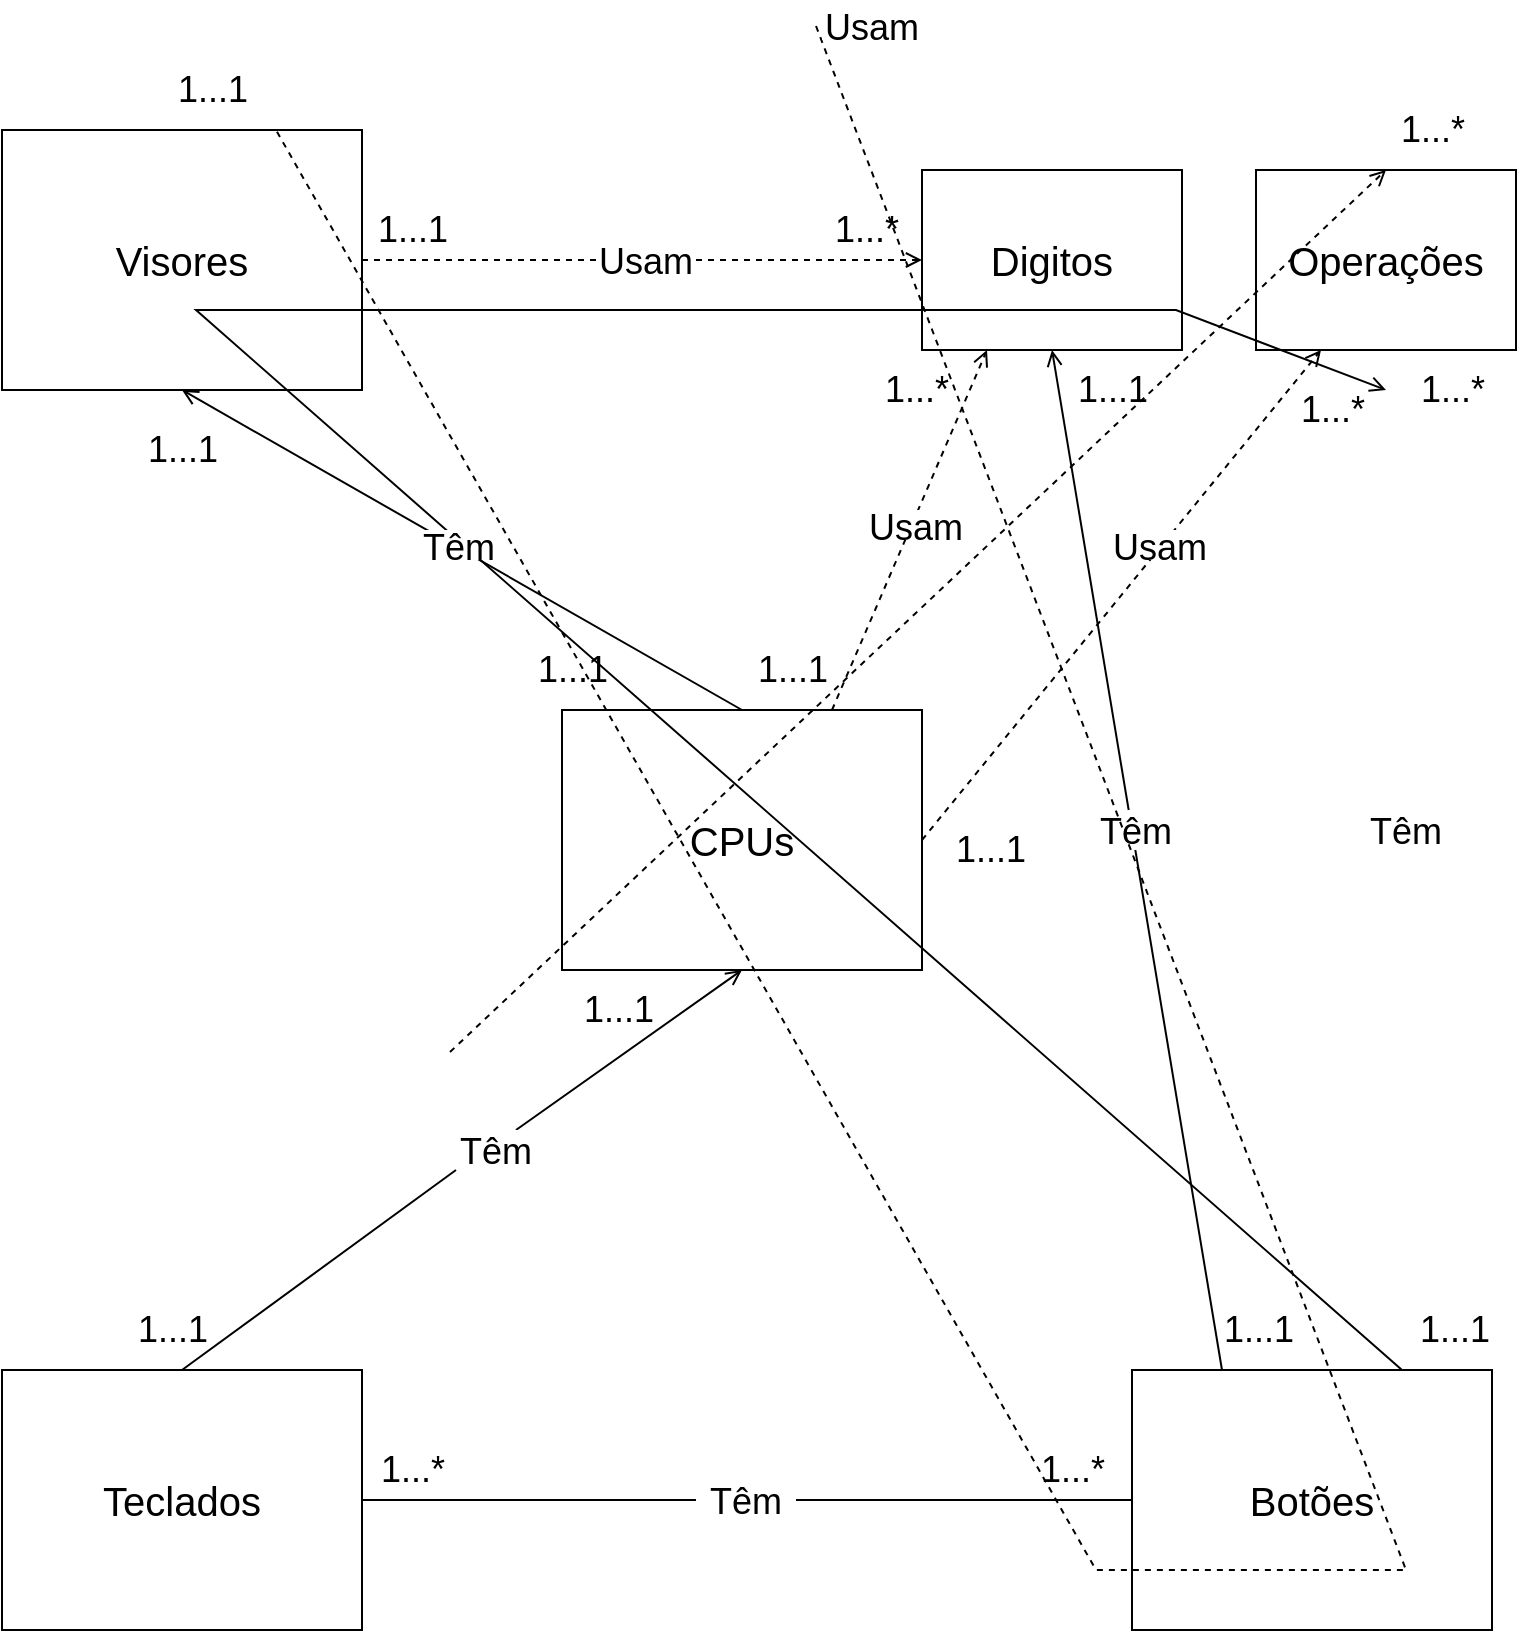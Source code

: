 <mxfile version="17.4.0" type="github">
  <diagram id="N7P-d8ys1Z3ynuPxni_u" name="Page-1">
    <mxGraphModel dx="1422" dy="698" grid="1" gridSize="10" guides="1" tooltips="1" connect="1" arrows="1" fold="1" page="1" pageScale="1" pageWidth="850" pageHeight="1100" math="0" shadow="0">
      <root>
        <mxCell id="0" />
        <mxCell id="1" parent="0" />
        <mxCell id="z8yNy6QyRrB9x9KH0-Q1-44" value="" style="endArrow=open;html=1;rounded=0;fontSize=20;endFill=0;exitX=1;exitY=0.5;exitDx=0;exitDy=0;entryX=0;entryY=0.5;entryDx=0;entryDy=0;dashed=1;" parent="1" source="z8yNy6QyRrB9x9KH0-Q1-16" target="z8yNy6QyRrB9x9KH0-Q1-2" edge="1">
          <mxGeometry width="50" height="50" relative="1" as="geometry">
            <mxPoint x="353" y="395" as="sourcePoint" />
            <mxPoint x="513" y="395" as="targetPoint" />
          </mxGeometry>
        </mxCell>
        <mxCell id="z8yNy6QyRrB9x9KH0-Q1-1" value="&lt;font style=&quot;font-size: 20px&quot;&gt;Visores&lt;/font&gt;" style="rounded=0;whiteSpace=wrap;html=1;" parent="1" vertex="1">
          <mxGeometry x="53" y="190" width="180" height="130" as="geometry" />
        </mxCell>
        <mxCell id="z8yNy6QyRrB9x9KH0-Q1-2" value="&lt;font style=&quot;font-size: 20px&quot;&gt;Digitos&lt;/font&gt;" style="rounded=0;whiteSpace=wrap;html=1;" parent="1" vertex="1">
          <mxGeometry x="513" y="210" width="130" height="90" as="geometry" />
        </mxCell>
        <mxCell id="z8yNy6QyRrB9x9KH0-Q1-3" value="&lt;font style=&quot;font-size: 20px&quot;&gt;CPUs&lt;/font&gt;" style="rounded=0;whiteSpace=wrap;html=1;" parent="1" vertex="1">
          <mxGeometry x="333" y="480" width="180" height="130" as="geometry" />
        </mxCell>
        <mxCell id="z8yNy6QyRrB9x9KH0-Q1-4" value="&lt;font style=&quot;font-size: 20px&quot;&gt;Teclados&lt;/font&gt;" style="rounded=0;whiteSpace=wrap;html=1;" parent="1" vertex="1">
          <mxGeometry x="53" y="810" width="180" height="130" as="geometry" />
        </mxCell>
        <mxCell id="z8yNy6QyRrB9x9KH0-Q1-5" value="&lt;font style=&quot;font-size: 20px&quot;&gt;Botões&lt;/font&gt;" style="rounded=0;whiteSpace=wrap;html=1;" parent="1" vertex="1">
          <mxGeometry x="618" y="810" width="180" height="130" as="geometry" />
        </mxCell>
        <mxCell id="z8yNy6QyRrB9x9KH0-Q1-6" value="" style="endArrow=none;html=1;rounded=0;fontSize=20;endFill=0;exitX=0;exitY=0.5;exitDx=0;exitDy=0;entryX=1;entryY=0.5;entryDx=0;entryDy=0;" parent="1" source="z8yNy6QyRrB9x9KH0-Q1-5" target="z8yNy6QyRrB9x9KH0-Q1-4" edge="1">
          <mxGeometry width="50" height="50" relative="1" as="geometry">
            <mxPoint x="188" y="950" as="sourcePoint" />
            <mxPoint x="423" y="750" as="targetPoint" />
          </mxGeometry>
        </mxCell>
        <mxCell id="z8yNy6QyRrB9x9KH0-Q1-7" value="" style="endArrow=open;html=1;rounded=0;fontSize=20;endFill=0;exitX=0.25;exitY=0;exitDx=0;exitDy=0;entryX=0.5;entryY=1;entryDx=0;entryDy=0;" parent="1" source="z8yNy6QyRrB9x9KH0-Q1-5" target="z8yNy6QyRrB9x9KH0-Q1-2" edge="1">
          <mxGeometry width="50" height="50" relative="1" as="geometry">
            <mxPoint x="468" y="620" as="sourcePoint" />
            <mxPoint x="545.5" y="440" as="targetPoint" />
          </mxGeometry>
        </mxCell>
        <mxCell id="z8yNy6QyRrB9x9KH0-Q1-8" value="&lt;font style=&quot;font-size: 18px&quot;&gt;Têm&lt;/font&gt;" style="text;html=1;strokeColor=none;fillColor=default;align=center;verticalAlign=middle;whiteSpace=wrap;rounded=0;fontSize=20;" parent="1" vertex="1">
          <mxGeometry x="400" y="865" width="50" height="20" as="geometry" />
        </mxCell>
        <mxCell id="z8yNy6QyRrB9x9KH0-Q1-9" value="&lt;font style=&quot;font-size: 20px&quot;&gt;Operações&lt;/font&gt;" style="rounded=0;whiteSpace=wrap;html=1;" parent="1" vertex="1">
          <mxGeometry x="680" y="210" width="130" height="90" as="geometry" />
        </mxCell>
        <mxCell id="z8yNy6QyRrB9x9KH0-Q1-10" value="" style="endArrow=open;html=1;rounded=0;fontSize=20;endFill=0;exitX=0.75;exitY=0;exitDx=0;exitDy=0;entryX=0.5;entryY=1;entryDx=0;entryDy=0;" parent="1" source="z8yNy6QyRrB9x9KH0-Q1-5" edge="1">
          <mxGeometry width="50" height="50" relative="1" as="geometry">
            <mxPoint x="150" y="280" as="sourcePoint" />
            <mxPoint x="745" y="320" as="targetPoint" />
            <Array as="points">
              <mxPoint x="150" y="280" />
              <mxPoint x="570" y="280" />
              <mxPoint x="640" y="280" />
            </Array>
          </mxGeometry>
        </mxCell>
        <mxCell id="z8yNy6QyRrB9x9KH0-Q1-11" value="&lt;font style=&quot;font-size: 18px&quot;&gt;Têm&lt;/font&gt;" style="text;html=1;strokeColor=none;fillColor=default;align=center;verticalAlign=middle;whiteSpace=wrap;rounded=0;fontSize=20;" parent="1" vertex="1">
          <mxGeometry x="600" y="530" width="40" height="20" as="geometry" />
        </mxCell>
        <mxCell id="z8yNy6QyRrB9x9KH0-Q1-12" value="&lt;font style=&quot;font-size: 18px&quot;&gt;Têm&lt;/font&gt;" style="text;html=1;strokeColor=none;fillColor=default;align=center;verticalAlign=middle;whiteSpace=wrap;rounded=0;fontSize=20;" parent="1" vertex="1">
          <mxGeometry x="730" y="530" width="50" height="20" as="geometry" />
        </mxCell>
        <mxCell id="z8yNy6QyRrB9x9KH0-Q1-15" value="" style="endArrow=none;html=1;rounded=0;fontSize=20;endFill=0;exitX=0;exitY=0.5;exitDx=0;exitDy=0;entryX=1;entryY=0.5;entryDx=0;entryDy=0;dashed=1;startArrow=none;" parent="1" source="z8yNy6QyRrB9x9KH0-Q1-16" target="z8yNy6QyRrB9x9KH0-Q1-1" edge="1">
          <mxGeometry width="50" height="50" relative="1" as="geometry">
            <mxPoint x="450" y="760" as="sourcePoint" />
            <mxPoint x="320" y="290" as="targetPoint" />
          </mxGeometry>
        </mxCell>
        <mxCell id="z8yNy6QyRrB9x9KH0-Q1-17" value="" style="endArrow=open;html=1;rounded=0;fontSize=20;endFill=0;exitX=0.5;exitY=0;exitDx=0;exitDy=0;entryX=0.5;entryY=1;entryDx=0;entryDy=0;" parent="1" source="z8yNy6QyRrB9x9KH0-Q1-3" target="z8yNy6QyRrB9x9KH0-Q1-1" edge="1">
          <mxGeometry width="50" height="50" relative="1" as="geometry">
            <mxPoint x="290" y="580" as="sourcePoint" />
            <mxPoint x="10" y="580" as="targetPoint" />
          </mxGeometry>
        </mxCell>
        <mxCell id="z8yNy6QyRrB9x9KH0-Q1-18" value="&lt;font style=&quot;font-size: 18px&quot;&gt;Têm&lt;/font&gt;" style="text;html=1;strokeColor=none;fillColor=default;align=center;verticalAlign=middle;whiteSpace=wrap;rounded=0;fontSize=20;" parent="1" vertex="1">
          <mxGeometry x="260" y="390" width="43" height="15" as="geometry" />
        </mxCell>
        <mxCell id="z8yNy6QyRrB9x9KH0-Q1-21" value="" style="endArrow=open;html=1;rounded=0;fontSize=20;endFill=0;exitX=0.75;exitY=0;exitDx=0;exitDy=0;entryX=0.5;entryY=1;entryDx=0;entryDy=0;startArrow=none;" parent="1" source="z8yNy6QyRrB9x9KH0-Q1-22" target="z8yNy6QyRrB9x9KH0-Q1-3" edge="1">
          <mxGeometry width="50" height="50" relative="1" as="geometry">
            <mxPoint x="320" y="790" as="sourcePoint" />
            <mxPoint x="40" y="630" as="targetPoint" />
          </mxGeometry>
        </mxCell>
        <mxCell id="z8yNy6QyRrB9x9KH0-Q1-24" value="" style="endArrow=open;html=1;rounded=0;fontSize=20;endFill=0;exitX=0.75;exitY=0;exitDx=0;exitDy=0;entryX=0.25;entryY=1;entryDx=0;entryDy=0;dashed=1;" parent="1" source="z8yNy6QyRrB9x9KH0-Q1-3" target="z8yNy6QyRrB9x9KH0-Q1-2" edge="1">
          <mxGeometry width="50" height="50" relative="1" as="geometry">
            <mxPoint x="250" y="500" as="sourcePoint" />
            <mxPoint x="530" y="300" as="targetPoint" />
          </mxGeometry>
        </mxCell>
        <mxCell id="z8yNy6QyRrB9x9KH0-Q1-25" value="&lt;font style=&quot;font-size: 18px&quot;&gt;Usam&lt;/font&gt;" style="text;html=1;strokeColor=none;fillColor=default;align=center;verticalAlign=middle;whiteSpace=wrap;rounded=0;fontSize=20;" parent="1" vertex="1">
          <mxGeometry x="485" y="380" width="50" height="15" as="geometry" />
        </mxCell>
        <mxCell id="z8yNy6QyRrB9x9KH0-Q1-26" value="" style="endArrow=none;html=1;rounded=0;fontSize=20;endFill=0;dashed=1;startArrow=none;" parent="1" edge="1">
          <mxGeometry width="50" height="50" relative="1" as="geometry">
            <mxPoint x="460" y="138" as="sourcePoint" />
            <mxPoint x="190" y="190" as="targetPoint" />
            <Array as="points">
              <mxPoint x="755" y="910" />
              <mxPoint x="600" y="910" />
            </Array>
          </mxGeometry>
        </mxCell>
        <mxCell id="z8yNy6QyRrB9x9KH0-Q1-29" value="&lt;font style=&quot;font-size: 18px&quot;&gt;1...*&lt;/font&gt;" style="text;html=1;strokeColor=none;fillColor=none;align=center;verticalAlign=middle;whiteSpace=wrap;rounded=0;fontSize=18;" parent="1" vertex="1">
          <mxGeometry x="240" y="850" width="37" height="20" as="geometry" />
        </mxCell>
        <mxCell id="z8yNy6QyRrB9x9KH0-Q1-30" value="&lt;font style=&quot;font-size: 18px&quot;&gt;1...*&lt;/font&gt;" style="text;html=1;strokeColor=none;fillColor=none;align=center;verticalAlign=middle;whiteSpace=wrap;rounded=0;fontSize=18;" parent="1" vertex="1">
          <mxGeometry x="570" y="850" width="37" height="20" as="geometry" />
        </mxCell>
        <mxCell id="z8yNy6QyRrB9x9KH0-Q1-31" value="&lt;font style=&quot;font-size: 18px&quot;&gt;1...1&lt;/font&gt;" style="text;html=1;strokeColor=none;fillColor=none;align=center;verticalAlign=middle;whiteSpace=wrap;rounded=0;fontSize=18;" parent="1" vertex="1">
          <mxGeometry x="343" y="620" width="37" height="20" as="geometry" />
        </mxCell>
        <mxCell id="z8yNy6QyRrB9x9KH0-Q1-32" value="&lt;font style=&quot;font-size: 18px&quot;&gt;1...1&lt;/font&gt;" style="text;html=1;strokeColor=none;fillColor=none;align=center;verticalAlign=middle;whiteSpace=wrap;rounded=0;fontSize=18;" parent="1" vertex="1">
          <mxGeometry x="120" y="780" width="37" height="20" as="geometry" />
        </mxCell>
        <mxCell id="z8yNy6QyRrB9x9KH0-Q1-34" value="&lt;font style=&quot;font-size: 18px&quot;&gt;1...1&lt;/font&gt;" style="text;html=1;strokeColor=none;fillColor=none;align=center;verticalAlign=middle;whiteSpace=wrap;rounded=0;fontSize=18;" parent="1" vertex="1">
          <mxGeometry x="590" y="310" width="37" height="20" as="geometry" />
        </mxCell>
        <mxCell id="z8yNy6QyRrB9x9KH0-Q1-35" value="&lt;font style=&quot;font-size: 18px&quot;&gt;1...1&lt;/font&gt;" style="text;html=1;strokeColor=none;fillColor=none;align=center;verticalAlign=middle;whiteSpace=wrap;rounded=0;fontSize=18;" parent="1" vertex="1">
          <mxGeometry x="663" y="780" width="37" height="20" as="geometry" />
        </mxCell>
        <mxCell id="z8yNy6QyRrB9x9KH0-Q1-36" value="&lt;font style=&quot;font-size: 18px&quot;&gt;1...*&lt;/font&gt;" style="text;html=1;strokeColor=none;fillColor=none;align=center;verticalAlign=middle;whiteSpace=wrap;rounded=0;fontSize=18;" parent="1" vertex="1">
          <mxGeometry x="760" y="310" width="37" height="20" as="geometry" />
        </mxCell>
        <mxCell id="z8yNy6QyRrB9x9KH0-Q1-37" value="&lt;font style=&quot;font-size: 18px&quot;&gt;1...1&lt;/font&gt;" style="text;html=1;strokeColor=none;fillColor=none;align=center;verticalAlign=middle;whiteSpace=wrap;rounded=0;fontSize=18;" parent="1" vertex="1">
          <mxGeometry x="761" y="780" width="37" height="20" as="geometry" />
        </mxCell>
        <mxCell id="z8yNy6QyRrB9x9KH0-Q1-38" value="&lt;font style=&quot;font-size: 18px&quot;&gt;1...*&lt;/font&gt;" style="text;html=1;strokeColor=none;fillColor=none;align=center;verticalAlign=middle;whiteSpace=wrap;rounded=0;fontSize=18;" parent="1" vertex="1">
          <mxGeometry x="491.5" y="310" width="37" height="20" as="geometry" />
        </mxCell>
        <mxCell id="z8yNy6QyRrB9x9KH0-Q1-39" value="&lt;font style=&quot;font-size: 18px&quot;&gt;1...1&lt;/font&gt;" style="text;html=1;strokeColor=none;fillColor=none;align=center;verticalAlign=middle;whiteSpace=wrap;rounded=0;fontSize=18;" parent="1" vertex="1">
          <mxGeometry x="430" y="450" width="37" height="20" as="geometry" />
        </mxCell>
        <mxCell id="z8yNy6QyRrB9x9KH0-Q1-40" value="&lt;font style=&quot;font-size: 18px&quot;&gt;1...*&lt;/font&gt;" style="text;html=1;strokeColor=none;fillColor=none;align=center;verticalAlign=middle;whiteSpace=wrap;rounded=0;fontSize=18;" parent="1" vertex="1">
          <mxGeometry x="750" y="180" width="37" height="20" as="geometry" />
        </mxCell>
        <mxCell id="z8yNy6QyRrB9x9KH0-Q1-41" value="&lt;font style=&quot;font-size: 18px&quot;&gt;1...1&lt;/font&gt;" style="text;html=1;strokeColor=none;fillColor=none;align=center;verticalAlign=middle;whiteSpace=wrap;rounded=0;fontSize=18;" parent="1" vertex="1">
          <mxGeometry x="140" y="160" width="37" height="20" as="geometry" />
        </mxCell>
        <mxCell id="z8yNy6QyRrB9x9KH0-Q1-42" value="&lt;font style=&quot;font-size: 18px&quot;&gt;1...*&lt;/font&gt;" style="text;html=1;strokeColor=none;fillColor=none;align=center;verticalAlign=middle;whiteSpace=wrap;rounded=0;fontSize=18;" parent="1" vertex="1">
          <mxGeometry x="467" y="230" width="37" height="20" as="geometry" />
        </mxCell>
        <mxCell id="z8yNy6QyRrB9x9KH0-Q1-43" value="&lt;font style=&quot;font-size: 18px&quot;&gt;1...1&lt;/font&gt;" style="text;html=1;strokeColor=none;fillColor=none;align=center;verticalAlign=middle;whiteSpace=wrap;rounded=0;fontSize=18;" parent="1" vertex="1">
          <mxGeometry x="240" y="230" width="37" height="20" as="geometry" />
        </mxCell>
        <mxCell id="z8yNy6QyRrB9x9KH0-Q1-16" value="&lt;font style=&quot;font-size: 18px&quot;&gt;Usam&lt;/font&gt;" style="text;html=1;strokeColor=none;fillColor=default;align=center;verticalAlign=middle;whiteSpace=wrap;rounded=0;fontSize=20;" parent="1" vertex="1">
          <mxGeometry x="350" y="247.5" width="50" height="15" as="geometry" />
        </mxCell>
        <mxCell id="z8yNy6QyRrB9x9KH0-Q1-27" value="&lt;font style=&quot;font-size: 18px&quot;&gt;Usam&lt;/font&gt;" style="text;html=1;strokeColor=none;fillColor=default;align=center;verticalAlign=middle;whiteSpace=wrap;rounded=0;fontSize=20;" parent="1" vertex="1">
          <mxGeometry x="463" y="130" width="50" height="15" as="geometry" />
        </mxCell>
        <mxCell id="z8yNy6QyRrB9x9KH0-Q1-48" value="" style="endArrow=open;html=1;rounded=0;fontSize=20;endFill=0;exitX=0.5;exitY=0;exitDx=0;exitDy=0;dashed=1;entryX=0.5;entryY=0;entryDx=0;entryDy=0;" parent="1" target="z8yNy6QyRrB9x9KH0-Q1-9" edge="1">
          <mxGeometry width="50" height="50" relative="1" as="geometry">
            <mxPoint x="277" y="651" as="sourcePoint" />
            <mxPoint x="100" y="460" as="targetPoint" />
          </mxGeometry>
        </mxCell>
        <mxCell id="z8yNy6QyRrB9x9KH0-Q1-22" value="&lt;font style=&quot;font-size: 18px&quot;&gt;Têm&lt;/font&gt;" style="text;html=1;strokeColor=none;fillColor=default;align=center;verticalAlign=middle;whiteSpace=wrap;rounded=0;fontSize=20;" parent="1" vertex="1">
          <mxGeometry x="280" y="690" width="40" height="20" as="geometry" />
        </mxCell>
        <mxCell id="z8yNy6QyRrB9x9KH0-Q1-54" value="" style="endArrow=none;html=1;rounded=0;fontSize=20;endFill=0;exitX=0.5;exitY=0;exitDx=0;exitDy=0;entryX=0;entryY=1;entryDx=0;entryDy=0;" parent="1" source="z8yNy6QyRrB9x9KH0-Q1-4" target="z8yNy6QyRrB9x9KH0-Q1-22" edge="1">
          <mxGeometry width="50" height="50" relative="1" as="geometry">
            <mxPoint x="90.0" y="780" as="sourcePoint" />
            <mxPoint x="295.0" y="782.01" as="targetPoint" />
          </mxGeometry>
        </mxCell>
        <mxCell id="z8yNy6QyRrB9x9KH0-Q1-56" value="&lt;font style=&quot;font-size: 18px&quot;&gt;1...1&lt;/font&gt;" style="text;html=1;strokeColor=none;fillColor=none;align=center;verticalAlign=middle;whiteSpace=wrap;rounded=0;fontSize=18;" parent="1" vertex="1">
          <mxGeometry x="124.5" y="340" width="37" height="20" as="geometry" />
        </mxCell>
        <mxCell id="z8yNy6QyRrB9x9KH0-Q1-57" value="&lt;font style=&quot;font-size: 18px&quot;&gt;1...1&lt;/font&gt;" style="text;html=1;strokeColor=none;fillColor=none;align=center;verticalAlign=middle;whiteSpace=wrap;rounded=0;fontSize=18;" parent="1" vertex="1">
          <mxGeometry x="320" y="450" width="37" height="20" as="geometry" />
        </mxCell>
        <mxCell id="4N9I2isGsvmPsXnvslnY-1" value="" style="endArrow=open;html=1;rounded=0;fontSize=20;endFill=0;exitX=1;exitY=0.5;exitDx=0;exitDy=0;entryX=0.25;entryY=1;entryDx=0;entryDy=0;dashed=1;" edge="1" parent="1" source="z8yNy6QyRrB9x9KH0-Q1-3" target="z8yNy6QyRrB9x9KH0-Q1-9">
          <mxGeometry width="50" height="50" relative="1" as="geometry">
            <mxPoint x="630" y="480" as="sourcePoint" />
            <mxPoint x="707.5" y="300" as="targetPoint" />
          </mxGeometry>
        </mxCell>
        <mxCell id="4N9I2isGsvmPsXnvslnY-2" value="&lt;font style=&quot;font-size: 18px&quot;&gt;Usam&lt;/font&gt;" style="text;html=1;strokeColor=none;fillColor=default;align=center;verticalAlign=middle;whiteSpace=wrap;rounded=0;fontSize=20;" vertex="1" parent="1">
          <mxGeometry x="607" y="390" width="50" height="15" as="geometry" />
        </mxCell>
        <mxCell id="4N9I2isGsvmPsXnvslnY-3" value="&lt;font style=&quot;font-size: 18px&quot;&gt;1...*&lt;/font&gt;" style="text;html=1;strokeColor=none;fillColor=none;align=center;verticalAlign=middle;whiteSpace=wrap;rounded=0;fontSize=18;" vertex="1" parent="1">
          <mxGeometry x="700" y="320" width="37" height="20" as="geometry" />
        </mxCell>
        <mxCell id="4N9I2isGsvmPsXnvslnY-4" value="&lt;font style=&quot;font-size: 18px&quot;&gt;1...1&lt;/font&gt;" style="text;html=1;strokeColor=none;fillColor=none;align=center;verticalAlign=middle;whiteSpace=wrap;rounded=0;fontSize=18;" vertex="1" parent="1">
          <mxGeometry x="528.5" y="540" width="37" height="20" as="geometry" />
        </mxCell>
      </root>
    </mxGraphModel>
  </diagram>
</mxfile>
